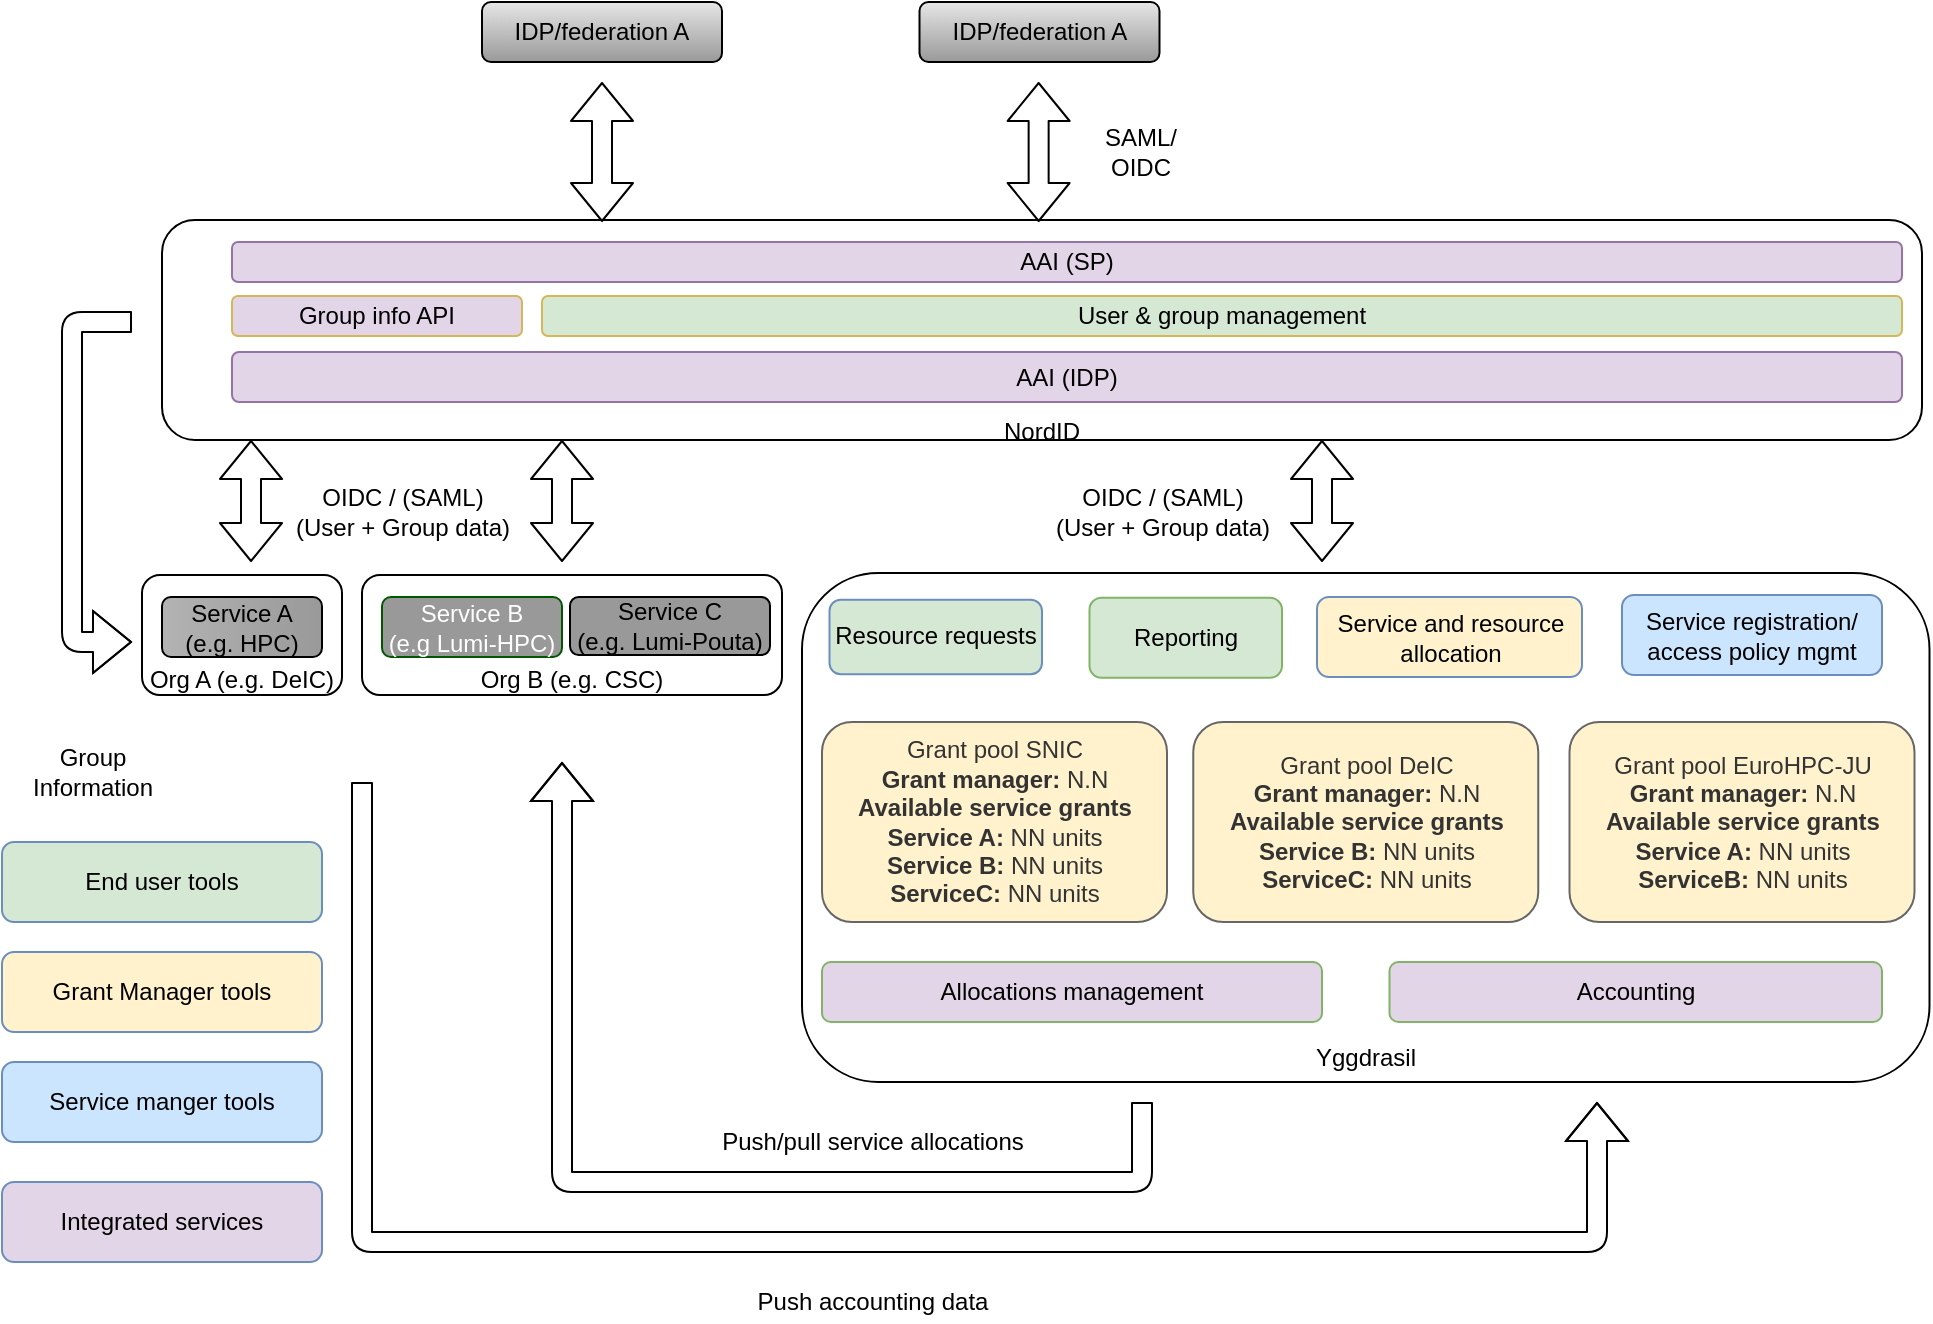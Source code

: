 <mxfile version="12.5.6" type="device"><diagram id="Oa96g0XPLMQR2prFlmdf" name="Page-1"><mxGraphModel dx="1108" dy="420" grid="1" gridSize="10" guides="1" tooltips="1" connect="1" arrows="1" fold="1" page="1" pageScale="1" pageWidth="850" pageHeight="1100" math="0" shadow="0"><root><mxCell id="0"/><mxCell id="1" parent="0"/><mxCell id="wxCRM1UKZonhGtlzGqlh-34" value="&lt;div&gt;&lt;br&gt;&lt;/div&gt;&lt;div&gt;&lt;br&gt;&lt;/div&gt;&lt;div&gt;&lt;br&gt;&lt;/div&gt;&lt;div&gt;&lt;br&gt;&lt;/div&gt;&lt;div&gt;&lt;br&gt;&lt;/div&gt;&lt;div&gt;&lt;br&gt;&lt;/div&gt;&lt;div&gt;&lt;br&gt;&lt;/div&gt;&lt;div&gt;&lt;br&gt;&lt;/div&gt;&lt;div&gt;&lt;br&gt;&lt;/div&gt;&lt;div&gt;&lt;br&gt;&lt;/div&gt;&lt;div&gt;&lt;br&gt;&lt;/div&gt;&lt;div&gt;&lt;br&gt;&lt;/div&gt;&lt;div&gt;&lt;br&gt;&lt;/div&gt;&lt;div&gt;&lt;br&gt;&lt;/div&gt;&lt;div&gt;&lt;br&gt;&lt;/div&gt;&lt;div&gt;&lt;br&gt;&lt;/div&gt;&lt;div&gt;Yggdrasil&lt;br&gt;&lt;/div&gt;" style="rounded=1;whiteSpace=wrap;html=1;" parent="1" vertex="1"><mxGeometry x="420" y="315.5" width="563.75" height="254.5" as="geometry"/></mxCell><mxCell id="s1aPzp62lzxRMiOec-zN-1" value="&lt;div&gt;&lt;br&gt;&lt;/div&gt;&lt;div&gt;&lt;br&gt;&lt;/div&gt;&lt;div&gt;&lt;br&gt;&lt;/div&gt;&lt;div&gt;&lt;br&gt;&lt;/div&gt;&lt;div&gt;&lt;br&gt;&lt;/div&gt;&lt;div&gt;&lt;br&gt;&lt;/div&gt;&lt;div&gt;&lt;br&gt;&lt;/div&gt;&lt;div&gt;NordID&lt;br&gt;&lt;/div&gt;" style="rounded=1;whiteSpace=wrap;html=1;" parent="1" vertex="1"><mxGeometry x="100" y="139" width="880" height="110" as="geometry"/></mxCell><mxCell id="s1aPzp62lzxRMiOec-zN-2" value="&lt;br&gt;&lt;div&gt;&lt;br&gt;&lt;/div&gt;&lt;div&gt;&lt;br&gt;&lt;/div&gt;&lt;div&gt;Org A (e.g. DeIC)&lt;br&gt;&lt;/div&gt;" style="rounded=1;whiteSpace=wrap;html=1;" parent="1" vertex="1"><mxGeometry x="90" y="316.5" width="100" height="60" as="geometry"/></mxCell><mxCell id="s1aPzp62lzxRMiOec-zN-18" value="&lt;div&gt;Service and resource&lt;/div&gt;&lt;div&gt;allocation&lt;br&gt;&lt;/div&gt;" style="rounded=1;whiteSpace=wrap;html=1;fillColor=#FFF2CC;strokeColor=#6c8ebf;" parent="1" vertex="1"><mxGeometry x="677.5" y="327.5" width="132.5" height="40" as="geometry"/></mxCell><mxCell id="s1aPzp62lzxRMiOec-zN-31" value="User &amp;amp; group management" style="rounded=1;whiteSpace=wrap;html=1;fillColor=#D5E8D4;strokeColor=#d6b656;" parent="1" vertex="1"><mxGeometry x="290" y="177" width="680" height="20" as="geometry"/></mxCell><mxCell id="s1aPzp62lzxRMiOec-zN-39" value="AAI (IDP)" style="rounded=1;whiteSpace=wrap;html=1;fillColor=#e1d5e7;strokeColor=#9673a6;arcSize=14;" parent="1" vertex="1"><mxGeometry x="135" y="205" width="835" height="25" as="geometry"/></mxCell><mxCell id="s1aPzp62lzxRMiOec-zN-40" value="&lt;div&gt;Service A&lt;/div&gt;&lt;div&gt;(e.g. HPC)&lt;br&gt;&lt;/div&gt;" style="rounded=1;whiteSpace=wrap;html=1;gradientColor=#999999;fillColor=#B3B3B3;gradientDirection=east;" parent="1" vertex="1"><mxGeometry x="100" y="327.5" width="80" height="30" as="geometry"/></mxCell><mxCell id="s1aPzp62lzxRMiOec-zN-46" value="&lt;br&gt;&lt;div&gt;&lt;br&gt;&lt;/div&gt;&lt;div&gt;&lt;br&gt;&lt;/div&gt;&lt;div&gt;Org B (e.g. CSC)&lt;br&gt;&lt;/div&gt;" style="rounded=1;whiteSpace=wrap;html=1;" parent="1" vertex="1"><mxGeometry x="200" y="316.5" width="210" height="60" as="geometry"/></mxCell><mxCell id="s1aPzp62lzxRMiOec-zN-47" value="&lt;div&gt;Service B&lt;br&gt;&lt;/div&gt;(e.g Lumi-HPC)" style="rounded=1;whiteSpace=wrap;html=1;fillColor=#999999;strokeColor=#005700;fontColor=#ffffff;" parent="1" vertex="1"><mxGeometry x="210" y="327.5" width="90" height="30" as="geometry"/></mxCell><mxCell id="s1aPzp62lzxRMiOec-zN-49" value="&lt;div&gt;Service C&lt;/div&gt;(e.g. Lumi-Pouta)" style="rounded=1;whiteSpace=wrap;html=1;fillColor=#999999;" parent="1" vertex="1"><mxGeometry x="304" y="327.5" width="100" height="29" as="geometry"/></mxCell><mxCell id="s1aPzp62lzxRMiOec-zN-69" value="AAI (SP)" style="rounded=1;whiteSpace=wrap;html=1;fillColor=#e1d5e7;strokeColor=#9673a6;" parent="1" vertex="1"><mxGeometry x="135" y="150" width="835" height="20" as="geometry"/></mxCell><mxCell id="s1aPzp62lzxRMiOec-zN-19" value="Reporting" style="rounded=1;whiteSpace=wrap;html=1;fillColor=#d5e8d4;strokeColor=#82b366;" parent="1" vertex="1"><mxGeometry x="563.75" y="327.88" width="96.25" height="40" as="geometry"/></mxCell><mxCell id="wxCRM1UKZonhGtlzGqlh-10" value="&lt;div&gt;Grant pool SNIC&lt;/div&gt;&lt;div&gt;&lt;b&gt;Grant manager:&lt;/b&gt; N.N&lt;br&gt;&lt;/div&gt;&lt;div&gt;&lt;b&gt;Available service grants&lt;/b&gt;&lt;/div&gt;&lt;div&gt;&lt;b&gt;Service A:&lt;/b&gt; NN units&lt;/div&gt;&lt;div&gt;&lt;b&gt;Service B: &lt;/b&gt;NN units&lt;/div&gt;&lt;div&gt;&lt;b&gt;ServiceC:&lt;/b&gt; NN units&lt;br&gt;&lt;/div&gt;" style="rounded=1;whiteSpace=wrap;html=1;fillColor=#FFF2CC;strokeColor=#666666;fontColor=#333333;" parent="1" vertex="1"><mxGeometry x="430" y="390" width="172.5" height="99.99" as="geometry"/></mxCell><mxCell id="wxCRM1UKZonhGtlzGqlh-38" value="Resource requests" style="rounded=1;whiteSpace=wrap;html=1;fillColor=#D5E8D4;strokeColor=#6c8ebf;rotation=0;" parent="1" vertex="1"><mxGeometry x="433.75" y="328.87" width="106.25" height="37.25" as="geometry"/></mxCell><mxCell id="wxCRM1UKZonhGtlzGqlh-46" value="" style="shape=flexArrow;endArrow=classic;html=1;" parent="1" edge="1"><mxGeometry width="50" height="50" relative="1" as="geometry"><mxPoint x="200" y="420" as="sourcePoint"/><mxPoint x="817.5" y="580" as="targetPoint"/><Array as="points"><mxPoint x="200" y="650"/><mxPoint x="817.5" y="650"/></Array></mxGeometry></mxCell><mxCell id="wxCRM1UKZonhGtlzGqlh-47" value="" style="shape=flexArrow;endArrow=classic;html=1;" parent="1" edge="1"><mxGeometry width="50" height="50" relative="1" as="geometry"><mxPoint x="590" y="580" as="sourcePoint"/><mxPoint x="300" y="410" as="targetPoint"/><Array as="points"><mxPoint x="590" y="620"/><mxPoint x="300" y="620"/></Array></mxGeometry></mxCell><mxCell id="wxCRM1UKZonhGtlzGqlh-51" value="IDP/federation A" style="rounded=1;whiteSpace=wrap;html=1;fillColor=#E6E6E6;gradientColor=#999999;" parent="1" vertex="1"><mxGeometry x="260" y="30" width="120" height="30" as="geometry"/></mxCell><mxCell id="wxCRM1UKZonhGtlzGqlh-52" value="IDP/federation A" style="rounded=1;whiteSpace=wrap;html=1;fillColor=#E6E6E6;gradientColor=#999999;" parent="1" vertex="1"><mxGeometry x="478.75" y="30" width="120" height="30" as="geometry"/></mxCell><mxCell id="wxCRM1UKZonhGtlzGqlh-53" value="" style="shape=flexArrow;endArrow=classic;startArrow=classic;html=1;" parent="1" edge="1"><mxGeometry width="50" height="50" relative="1" as="geometry"><mxPoint x="320" y="140" as="sourcePoint"/><mxPoint x="320" y="70" as="targetPoint"/></mxGeometry></mxCell><mxCell id="wxCRM1UKZonhGtlzGqlh-54" value="" style="shape=flexArrow;endArrow=classic;startArrow=classic;html=1;" parent="1" edge="1"><mxGeometry width="50" height="50" relative="1" as="geometry"><mxPoint x="538.32" y="140" as="sourcePoint"/><mxPoint x="538.32" y="70" as="targetPoint"/></mxGeometry></mxCell><mxCell id="wxCRM1UKZonhGtlzGqlh-55" value="&lt;div&gt;SAML/&lt;/div&gt;&lt;div&gt;OIDC&lt;br&gt;&lt;/div&gt;" style="text;html=1;align=center;verticalAlign=middle;resizable=0;points=[];autosize=1;" parent="1" vertex="1"><mxGeometry x="563.75" y="90" width="50" height="30" as="geometry"/></mxCell><mxCell id="wxCRM1UKZonhGtlzGqlh-58" value="Push accounting data" style="text;html=1;align=center;verticalAlign=middle;resizable=0;points=[];autosize=1;" parent="1" vertex="1"><mxGeometry x="390" y="670" width="130" height="20" as="geometry"/></mxCell><mxCell id="wxCRM1UKZonhGtlzGqlh-59" value="" style="shape=flexArrow;endArrow=classic;html=1;" parent="1" edge="1"><mxGeometry width="50" height="50" relative="1" as="geometry"><mxPoint x="85" y="190" as="sourcePoint"/><mxPoint x="85" y="350" as="targetPoint"/><Array as="points"><mxPoint x="55" y="190"/><mxPoint x="55" y="350"/></Array></mxGeometry></mxCell><mxCell id="wxCRM1UKZonhGtlzGqlh-60" value="&lt;div&gt;Group&lt;/div&gt;&lt;div&gt;Information&lt;br&gt;&lt;/div&gt;" style="text;html=1;align=center;verticalAlign=middle;resizable=0;points=[];autosize=1;" parent="1" vertex="1"><mxGeometry x="25" y="400" width="80" height="30" as="geometry"/></mxCell><mxCell id="wxCRM1UKZonhGtlzGqlh-61" value="Push/pull service allocations" style="text;html=1;align=center;verticalAlign=middle;resizable=0;points=[];autosize=1;" parent="1" vertex="1"><mxGeometry x="370" y="590" width="170" height="20" as="geometry"/></mxCell><mxCell id="N4c_lIwZIYhHgsjR-gur-3" value="Accounting" style="rounded=1;whiteSpace=wrap;html=1;fillColor=#E1D5E7;strokeColor=#82b366;" parent="1" vertex="1"><mxGeometry x="713.75" y="510" width="246.25" height="30.01" as="geometry"/></mxCell><mxCell id="N4c_lIwZIYhHgsjR-gur-4" value="Allocations management" style="rounded=1;whiteSpace=wrap;html=1;fillColor=#E1D5E7;strokeColor=#82b366;" parent="1" vertex="1"><mxGeometry x="430" y="510" width="250" height="30.01" as="geometry"/></mxCell><mxCell id="N4c_lIwZIYhHgsjR-gur-8" value="&lt;div&gt;Grant pool DeIC&lt;/div&gt;&lt;div&gt;&lt;b&gt;Grant manager:&lt;/b&gt; N.N&lt;br&gt;&lt;/div&gt;&lt;div&gt;&lt;b&gt;Available service grants&lt;/b&gt;&lt;/div&gt;&lt;div&gt;&lt;b&gt;Service B: &lt;/b&gt;NN units&lt;/div&gt;&lt;div&gt;&lt;b&gt;ServiceC:&lt;/b&gt; NN units&lt;br&gt;&lt;/div&gt;" style="rounded=1;whiteSpace=wrap;html=1;fillColor=#FFF2CC;strokeColor=#666666;fontColor=#333333;" parent="1" vertex="1"><mxGeometry x="615.63" y="390" width="172.5" height="99.99" as="geometry"/></mxCell><mxCell id="N4c_lIwZIYhHgsjR-gur-9" value="&lt;div&gt;Grant pool EuroHPC-JU&lt;/div&gt;&lt;div&gt;&lt;b&gt;Grant manager:&lt;/b&gt; N.N&lt;br&gt;&lt;/div&gt;&lt;div&gt;&lt;b&gt;Available service grants&lt;/b&gt;&lt;/div&gt;&lt;div&gt;&lt;b&gt;Service A: &lt;/b&gt;NN units&lt;/div&gt;&lt;div&gt;&lt;b&gt;ServiceB:&lt;/b&gt; NN units&lt;br&gt;&lt;/div&gt;" style="rounded=1;whiteSpace=wrap;html=1;fillColor=#FFF2CC;strokeColor=#666666;fontColor=#333333;" parent="1" vertex="1"><mxGeometry x="803.75" y="390" width="172.5" height="99.99" as="geometry"/></mxCell><mxCell id="N4c_lIwZIYhHgsjR-gur-10" value="Grant Manager tools" style="rounded=1;whiteSpace=wrap;html=1;fillColor=#FFF2CC;strokeColor=#6c8ebf;" parent="1" vertex="1"><mxGeometry x="20" y="505.01" width="160" height="40" as="geometry"/></mxCell><mxCell id="N4c_lIwZIYhHgsjR-gur-11" value="End user tools" style="rounded=1;whiteSpace=wrap;html=1;fillColor=#D5E8D4;strokeColor=#6c8ebf;" parent="1" vertex="1"><mxGeometry x="20" y="450" width="160" height="40" as="geometry"/></mxCell><mxCell id="N4c_lIwZIYhHgsjR-gur-12" value="Integrated services" style="rounded=1;whiteSpace=wrap;html=1;fillColor=#E1D5E7;strokeColor=#6c8ebf;" parent="1" vertex="1"><mxGeometry x="20" y="620" width="160" height="40" as="geometry"/></mxCell><mxCell id="N4c_lIwZIYhHgsjR-gur-15" value="" style="shape=flexArrow;endArrow=classic;startArrow=classic;html=1;" parent="1" edge="1"><mxGeometry width="50" height="50" relative="1" as="geometry"><mxPoint x="680" y="310" as="sourcePoint"/><mxPoint x="680.0" y="249" as="targetPoint"/></mxGeometry></mxCell><mxCell id="N4c_lIwZIYhHgsjR-gur-16" value="" style="shape=flexArrow;endArrow=classic;startArrow=classic;html=1;" parent="1" edge="1"><mxGeometry width="50" height="50" relative="1" as="geometry"><mxPoint x="300" y="310" as="sourcePoint"/><mxPoint x="300" y="249" as="targetPoint"/></mxGeometry></mxCell><mxCell id="N4c_lIwZIYhHgsjR-gur-17" value="" style="shape=flexArrow;endArrow=classic;startArrow=classic;html=1;" parent="1" edge="1"><mxGeometry width="50" height="50" relative="1" as="geometry"><mxPoint x="144.5" y="310" as="sourcePoint"/><mxPoint x="144.5" y="249" as="targetPoint"/></mxGeometry></mxCell><mxCell id="N4c_lIwZIYhHgsjR-gur-18" value="&lt;div&gt;OIDC / (SAML)&lt;/div&gt;&lt;div&gt;(User + Group data)&lt;br&gt;&lt;/div&gt;" style="text;html=1;align=center;verticalAlign=middle;resizable=0;points=[];autosize=1;" parent="1" vertex="1"><mxGeometry x="160" y="270" width="120" height="30" as="geometry"/></mxCell><mxCell id="N4c_lIwZIYhHgsjR-gur-19" value="&lt;div&gt;OIDC / (SAML)&lt;/div&gt;&lt;div&gt;(User + Group data)&lt;br&gt;&lt;/div&gt;" style="text;html=1;align=center;verticalAlign=middle;resizable=0;points=[];autosize=1;" parent="1" vertex="1"><mxGeometry x="540" y="270" width="120" height="30" as="geometry"/></mxCell><mxCell id="N4c_lIwZIYhHgsjR-gur-20" value="Group info API" style="rounded=1;whiteSpace=wrap;html=1;fillColor=#E1D5E7;strokeColor=#d6b656;" parent="1" vertex="1"><mxGeometry x="135" y="177" width="145" height="20" as="geometry"/></mxCell><mxCell id="N4c_lIwZIYhHgsjR-gur-21" value="&lt;div&gt;Service registration/&lt;/div&gt;&lt;div&gt;access policy mgmt&lt;br&gt;&lt;/div&gt;" style="rounded=1;whiteSpace=wrap;html=1;fillColor=#CCE5FF;strokeColor=#6c8ebf;" parent="1" vertex="1"><mxGeometry x="830" y="326.5" width="130" height="40" as="geometry"/></mxCell><mxCell id="N4c_lIwZIYhHgsjR-gur-22" value="Service manger tools" style="rounded=1;whiteSpace=wrap;html=1;fillColor=#CCE5FF;strokeColor=#6c8ebf;" parent="1" vertex="1"><mxGeometry x="20" y="560" width="160" height="40" as="geometry"/></mxCell></root></mxGraphModel></diagram></mxfile>